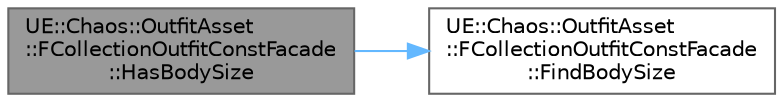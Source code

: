 digraph "UE::Chaos::OutfitAsset::FCollectionOutfitConstFacade::HasBodySize"
{
 // INTERACTIVE_SVG=YES
 // LATEX_PDF_SIZE
  bgcolor="transparent";
  edge [fontname=Helvetica,fontsize=10,labelfontname=Helvetica,labelfontsize=10];
  node [fontname=Helvetica,fontsize=10,shape=box,height=0.2,width=0.4];
  rankdir="LR";
  Node1 [id="Node000001",label="UE::Chaos::OutfitAsset\l::FCollectionOutfitConstFacade\l::HasBodySize",height=0.2,width=0.4,color="gray40", fillcolor="grey60", style="filled", fontcolor="black",tooltip="Return whether this body size already exist."];
  Node1 -> Node2 [id="edge1_Node000001_Node000002",color="steelblue1",style="solid",tooltip=" "];
  Node2 [id="Node000002",label="UE::Chaos::OutfitAsset\l::FCollectionOutfitConstFacade\l::FindBodySize",height=0.2,width=0.4,color="grey40", fillcolor="white", style="filled",URL="$d2/d1b/classUE_1_1Chaos_1_1OutfitAsset_1_1FCollectionOutfitConstFacade.html#af09715bd8f7a6744425051b4a186e57f",tooltip="Return the body size index for the specified name, or INDEX_NONE if it doesn't exist in this outfit."];
}
